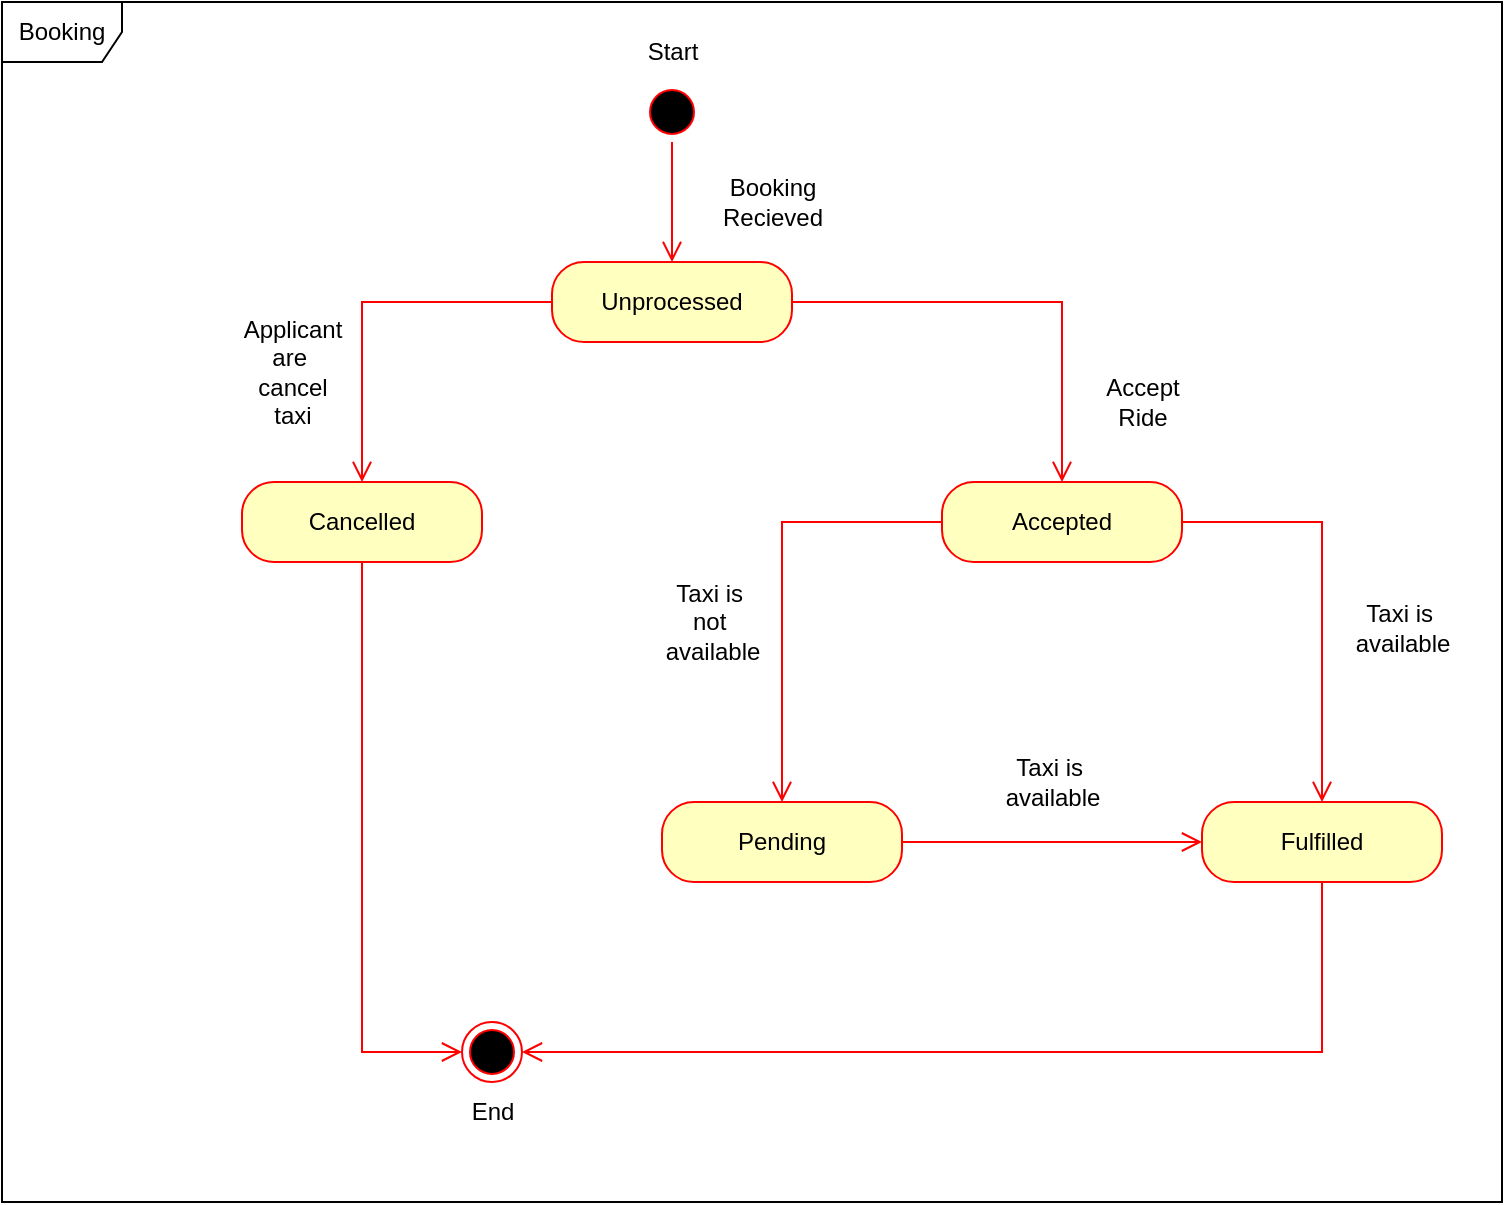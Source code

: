 <mxfile version="25.0.3">
  <diagram name="Page-1" id="QOCH6VhsCsi-c3M0ptUe">
    <mxGraphModel dx="1235" dy="614" grid="1" gridSize="10" guides="1" tooltips="1" connect="1" arrows="1" fold="1" page="1" pageScale="1" pageWidth="850" pageHeight="1100" math="0" shadow="0">
      <root>
        <mxCell id="0" />
        <mxCell id="1" parent="0" />
        <mxCell id="XwG3J5j0yxXcfSLVE_Hi-1" value="Booking" style="shape=umlFrame;whiteSpace=wrap;html=1;pointerEvents=0;" vertex="1" parent="1">
          <mxGeometry x="70" y="40" width="750" height="600" as="geometry" />
        </mxCell>
        <mxCell id="XwG3J5j0yxXcfSLVE_Hi-21" value="" style="ellipse;html=1;shape=startState;fillColor=#000000;strokeColor=#ff0000;" vertex="1" parent="1">
          <mxGeometry x="390" y="80" width="30" height="30" as="geometry" />
        </mxCell>
        <mxCell id="XwG3J5j0yxXcfSLVE_Hi-22" value="" style="edgeStyle=orthogonalEdgeStyle;html=1;verticalAlign=bottom;endArrow=open;endSize=8;strokeColor=#ff0000;rounded=0;" edge="1" source="XwG3J5j0yxXcfSLVE_Hi-21" parent="1">
          <mxGeometry relative="1" as="geometry">
            <mxPoint x="405" y="170" as="targetPoint" />
          </mxGeometry>
        </mxCell>
        <mxCell id="XwG3J5j0yxXcfSLVE_Hi-24" value="Unprocessed" style="rounded=1;whiteSpace=wrap;html=1;arcSize=40;fontColor=#000000;fillColor=#ffffc0;strokeColor=#ff0000;" vertex="1" parent="1">
          <mxGeometry x="345" y="170" width="120" height="40" as="geometry" />
        </mxCell>
        <mxCell id="XwG3J5j0yxXcfSLVE_Hi-25" value="" style="edgeStyle=orthogonalEdgeStyle;html=1;verticalAlign=bottom;endArrow=open;endSize=8;strokeColor=#ff0000;rounded=0;exitX=0;exitY=0.5;exitDx=0;exitDy=0;entryX=0.5;entryY=0;entryDx=0;entryDy=0;" edge="1" source="XwG3J5j0yxXcfSLVE_Hi-24" parent="1" target="XwG3J5j0yxXcfSLVE_Hi-27">
          <mxGeometry relative="1" as="geometry">
            <mxPoint x="405" y="270" as="targetPoint" />
          </mxGeometry>
        </mxCell>
        <mxCell id="XwG3J5j0yxXcfSLVE_Hi-26" value="" style="edgeStyle=orthogonalEdgeStyle;html=1;verticalAlign=bottom;endArrow=open;endSize=8;strokeColor=#ff0000;rounded=0;exitX=1;exitY=0.5;exitDx=0;exitDy=0;entryX=0.5;entryY=0;entryDx=0;entryDy=0;" edge="1" parent="1" source="XwG3J5j0yxXcfSLVE_Hi-24" target="XwG3J5j0yxXcfSLVE_Hi-31">
          <mxGeometry relative="1" as="geometry">
            <mxPoint x="420" y="280" as="targetPoint" />
            <mxPoint x="415" y="220" as="sourcePoint" />
            <Array as="points" />
          </mxGeometry>
        </mxCell>
        <mxCell id="XwG3J5j0yxXcfSLVE_Hi-27" value="Cancelled" style="rounded=1;whiteSpace=wrap;html=1;arcSize=40;fontColor=#000000;fillColor=#ffffc0;strokeColor=#ff0000;" vertex="1" parent="1">
          <mxGeometry x="190" y="280" width="120" height="40" as="geometry" />
        </mxCell>
        <mxCell id="XwG3J5j0yxXcfSLVE_Hi-28" value="" style="edgeStyle=orthogonalEdgeStyle;html=1;verticalAlign=bottom;endArrow=open;endSize=8;strokeColor=#ff0000;rounded=0;entryX=0;entryY=0.5;entryDx=0;entryDy=0;" edge="1" source="XwG3J5j0yxXcfSLVE_Hi-27" parent="1" target="XwG3J5j0yxXcfSLVE_Hi-50">
          <mxGeometry relative="1" as="geometry">
            <mxPoint x="250" y="380" as="targetPoint" />
          </mxGeometry>
        </mxCell>
        <mxCell id="XwG3J5j0yxXcfSLVE_Hi-31" value="Accepted" style="rounded=1;whiteSpace=wrap;html=1;arcSize=40;fontColor=#000000;fillColor=#ffffc0;strokeColor=#ff0000;" vertex="1" parent="1">
          <mxGeometry x="540" y="280" width="120" height="40" as="geometry" />
        </mxCell>
        <mxCell id="XwG3J5j0yxXcfSLVE_Hi-32" value="" style="edgeStyle=orthogonalEdgeStyle;html=1;verticalAlign=bottom;endArrow=open;endSize=8;strokeColor=#ff0000;rounded=0;entryX=0.5;entryY=0;entryDx=0;entryDy=0;exitX=0;exitY=0.5;exitDx=0;exitDy=0;" edge="1" source="XwG3J5j0yxXcfSLVE_Hi-31" parent="1" target="XwG3J5j0yxXcfSLVE_Hi-34">
          <mxGeometry relative="1" as="geometry">
            <mxPoint x="570" y="380" as="targetPoint" />
          </mxGeometry>
        </mxCell>
        <mxCell id="XwG3J5j0yxXcfSLVE_Hi-34" value="Pending" style="rounded=1;whiteSpace=wrap;html=1;arcSize=40;fontColor=#000000;fillColor=#ffffc0;strokeColor=#ff0000;" vertex="1" parent="1">
          <mxGeometry x="400" y="440" width="120" height="40" as="geometry" />
        </mxCell>
        <mxCell id="XwG3J5j0yxXcfSLVE_Hi-35" value="" style="edgeStyle=orthogonalEdgeStyle;html=1;verticalAlign=bottom;endArrow=open;endSize=8;strokeColor=#ff0000;rounded=0;entryX=0;entryY=0.5;entryDx=0;entryDy=0;" edge="1" source="XwG3J5j0yxXcfSLVE_Hi-34" parent="1" target="XwG3J5j0yxXcfSLVE_Hi-36">
          <mxGeometry relative="1" as="geometry">
            <mxPoint x="460" y="540" as="targetPoint" />
          </mxGeometry>
        </mxCell>
        <mxCell id="XwG3J5j0yxXcfSLVE_Hi-36" value="Fulfilled" style="rounded=1;whiteSpace=wrap;html=1;arcSize=40;fontColor=#000000;fillColor=#ffffc0;strokeColor=#ff0000;" vertex="1" parent="1">
          <mxGeometry x="670" y="440" width="120" height="40" as="geometry" />
        </mxCell>
        <mxCell id="XwG3J5j0yxXcfSLVE_Hi-38" value="" style="edgeStyle=orthogonalEdgeStyle;html=1;verticalAlign=bottom;endArrow=open;endSize=8;strokeColor=#ff0000;rounded=0;entryX=0.5;entryY=0;entryDx=0;entryDy=0;exitX=1;exitY=0.5;exitDx=0;exitDy=0;" edge="1" parent="1" source="XwG3J5j0yxXcfSLVE_Hi-31" target="XwG3J5j0yxXcfSLVE_Hi-36">
          <mxGeometry relative="1" as="geometry">
            <mxPoint x="580" y="390" as="targetPoint" />
            <mxPoint x="580" y="330" as="sourcePoint" />
          </mxGeometry>
        </mxCell>
        <mxCell id="XwG3J5j0yxXcfSLVE_Hi-39" value="Applicant&lt;div&gt;are&amp;nbsp;&lt;/div&gt;&lt;div&gt;cancel&lt;/div&gt;&lt;div&gt;taxi&lt;/div&gt;" style="text;html=1;align=center;verticalAlign=middle;resizable=0;points=[];autosize=1;strokeColor=none;fillColor=none;" vertex="1" parent="1">
          <mxGeometry x="180" y="190" width="70" height="70" as="geometry" />
        </mxCell>
        <mxCell id="XwG3J5j0yxXcfSLVE_Hi-40" value="Booking&lt;div&gt;Recieved&lt;/div&gt;" style="text;html=1;align=center;verticalAlign=middle;resizable=0;points=[];autosize=1;strokeColor=none;fillColor=none;" vertex="1" parent="1">
          <mxGeometry x="420" y="120" width="70" height="40" as="geometry" />
        </mxCell>
        <mxCell id="XwG3J5j0yxXcfSLVE_Hi-42" value="Accept&lt;div&gt;Ride&lt;/div&gt;" style="text;html=1;align=center;verticalAlign=middle;resizable=0;points=[];autosize=1;strokeColor=none;fillColor=none;" vertex="1" parent="1">
          <mxGeometry x="610" y="220" width="60" height="40" as="geometry" />
        </mxCell>
        <mxCell id="XwG3J5j0yxXcfSLVE_Hi-43" value="Taxi is&amp;nbsp;&lt;div&gt;not&amp;nbsp;&lt;/div&gt;&lt;div&gt;available&lt;/div&gt;" style="text;html=1;align=center;verticalAlign=middle;resizable=0;points=[];autosize=1;strokeColor=none;fillColor=none;" vertex="1" parent="1">
          <mxGeometry x="390" y="320" width="70" height="60" as="geometry" />
        </mxCell>
        <mxCell id="XwG3J5j0yxXcfSLVE_Hi-44" value="Taxi is&amp;nbsp;&lt;div&gt;available&lt;/div&gt;" style="text;html=1;align=center;verticalAlign=middle;resizable=0;points=[];autosize=1;strokeColor=none;fillColor=none;" vertex="1" parent="1">
          <mxGeometry x="735" y="333" width="70" height="40" as="geometry" />
        </mxCell>
        <mxCell id="XwG3J5j0yxXcfSLVE_Hi-45" value="Taxi is&amp;nbsp;&lt;div&gt;available&lt;/div&gt;" style="text;html=1;align=center;verticalAlign=middle;resizable=0;points=[];autosize=1;strokeColor=none;fillColor=none;" vertex="1" parent="1">
          <mxGeometry x="560" y="410" width="70" height="40" as="geometry" />
        </mxCell>
        <mxCell id="XwG3J5j0yxXcfSLVE_Hi-50" value="" style="ellipse;html=1;shape=endState;fillColor=#000000;strokeColor=#ff0000;" vertex="1" parent="1">
          <mxGeometry x="300" y="550" width="30" height="30" as="geometry" />
        </mxCell>
        <mxCell id="XwG3J5j0yxXcfSLVE_Hi-51" value="" style="edgeStyle=orthogonalEdgeStyle;html=1;verticalAlign=bottom;endArrow=open;endSize=8;strokeColor=#ff0000;rounded=0;exitX=0.5;exitY=1;exitDx=0;exitDy=0;entryX=1;entryY=0.5;entryDx=0;entryDy=0;" edge="1" parent="1" source="XwG3J5j0yxXcfSLVE_Hi-36" target="XwG3J5j0yxXcfSLVE_Hi-50">
          <mxGeometry relative="1" as="geometry">
            <mxPoint x="260" y="390" as="targetPoint" />
            <mxPoint x="260" y="330" as="sourcePoint" />
          </mxGeometry>
        </mxCell>
        <mxCell id="XwG3J5j0yxXcfSLVE_Hi-52" value="Start" style="text;html=1;align=center;verticalAlign=middle;resizable=0;points=[];autosize=1;strokeColor=none;fillColor=none;" vertex="1" parent="1">
          <mxGeometry x="380" y="50" width="50" height="30" as="geometry" />
        </mxCell>
        <mxCell id="XwG3J5j0yxXcfSLVE_Hi-53" value="End" style="text;html=1;align=center;verticalAlign=middle;resizable=0;points=[];autosize=1;strokeColor=none;fillColor=none;" vertex="1" parent="1">
          <mxGeometry x="295" y="580" width="40" height="30" as="geometry" />
        </mxCell>
      </root>
    </mxGraphModel>
  </diagram>
</mxfile>
